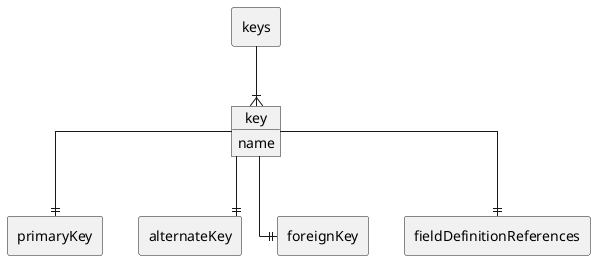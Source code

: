 @startuml
allowmixing
skinparam linetype ortho

rectangle "keys" as p1
rectangle "primaryKey" as c1
rectangle "alternateKey" as c2
rectangle "foreignKey" as c3
rectangle "fieldDefinitionReferences" as c4
object "key" as e
e : name
p1 --|{ e
e --|| c1
e --|| c2
e --|| c3
e --|| c4
@enduml
